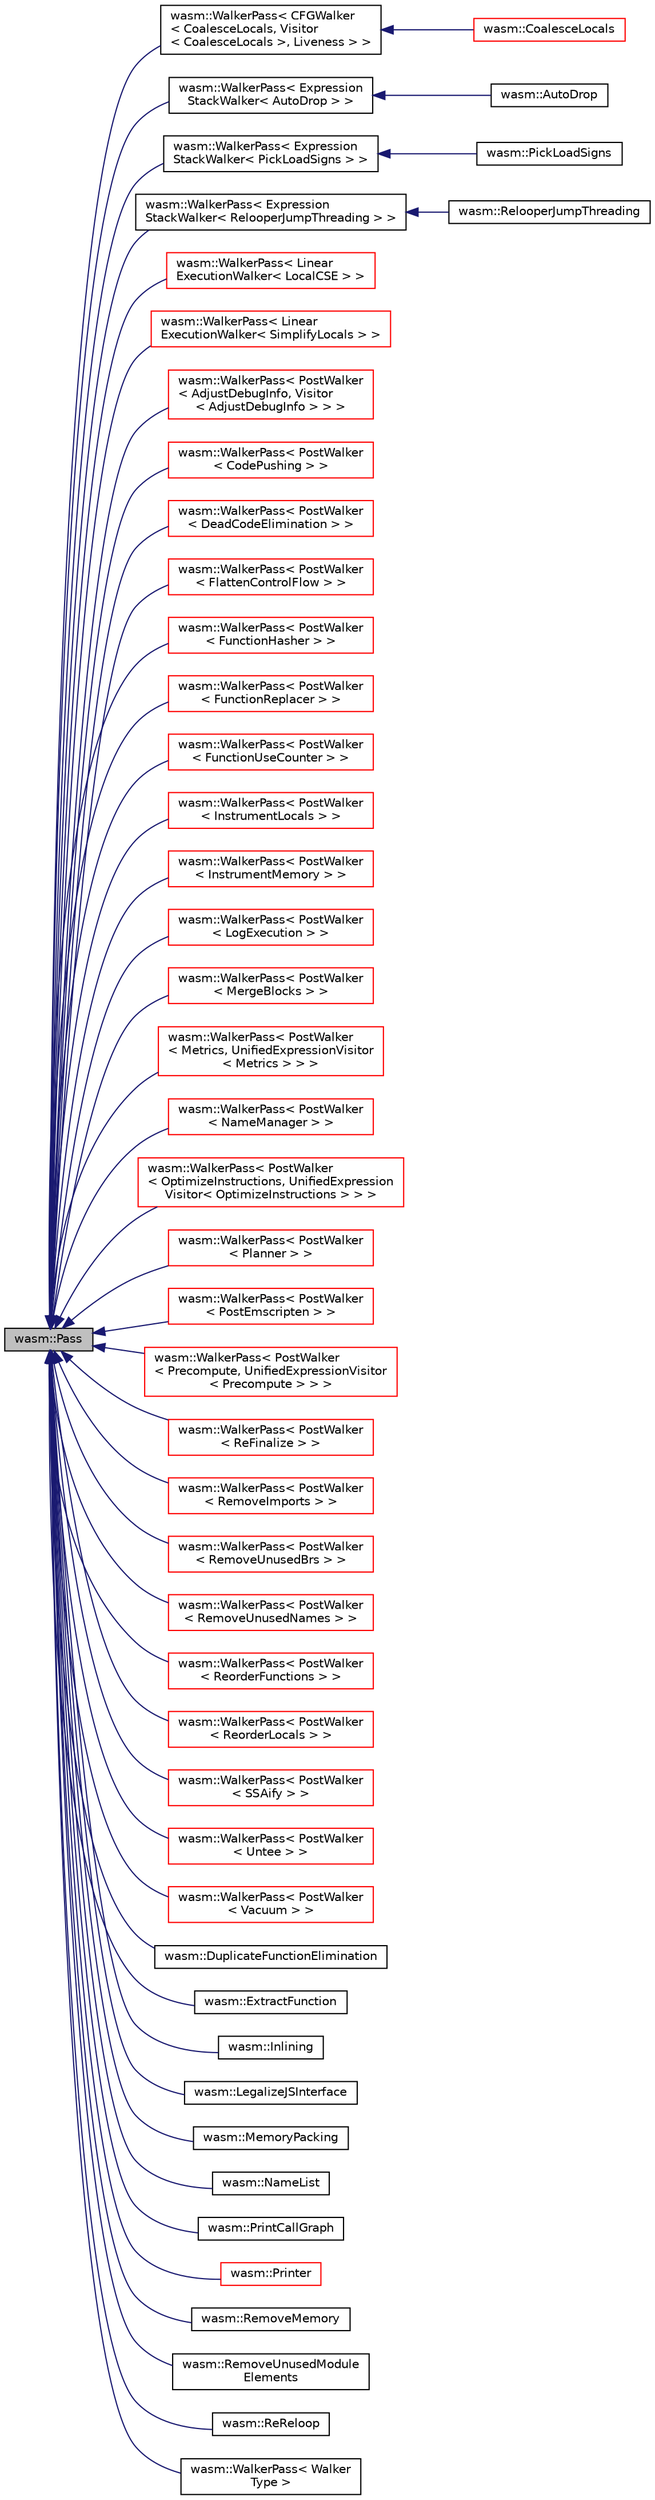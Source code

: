 digraph "wasm::Pass"
{
  edge [fontname="Helvetica",fontsize="10",labelfontname="Helvetica",labelfontsize="10"];
  node [fontname="Helvetica",fontsize="10",shape=record];
  rankdir="LR";
  Node0 [label="wasm::Pass",height=0.2,width=0.4,color="black", fillcolor="grey75", style="filled", fontcolor="black"];
  Node0 -> Node1 [dir="back",color="midnightblue",fontsize="10",style="solid",fontname="Helvetica"];
  Node1 [label="wasm::WalkerPass\< CFGWalker\l\< CoalesceLocals, Visitor\l\< CoalesceLocals \>, Liveness \> \>",height=0.2,width=0.4,color="black", fillcolor="white", style="filled",URL="$classwasm_1_1_walker_pass.html"];
  Node1 -> Node2 [dir="back",color="midnightblue",fontsize="10",style="solid",fontname="Helvetica"];
  Node2 [label="wasm::CoalesceLocals",height=0.2,width=0.4,color="red", fillcolor="white", style="filled",URL="$structwasm_1_1_coalesce_locals.html"];
  Node0 -> Node4 [dir="back",color="midnightblue",fontsize="10",style="solid",fontname="Helvetica"];
  Node4 [label="wasm::WalkerPass\< Expression\lStackWalker\< AutoDrop \> \>",height=0.2,width=0.4,color="black", fillcolor="white", style="filled",URL="$classwasm_1_1_walker_pass.html"];
  Node4 -> Node5 [dir="back",color="midnightblue",fontsize="10",style="solid",fontname="Helvetica"];
  Node5 [label="wasm::AutoDrop",height=0.2,width=0.4,color="black", fillcolor="white", style="filled",URL="$structwasm_1_1_auto_drop.html"];
  Node0 -> Node6 [dir="back",color="midnightblue",fontsize="10",style="solid",fontname="Helvetica"];
  Node6 [label="wasm::WalkerPass\< Expression\lStackWalker\< PickLoadSigns \> \>",height=0.2,width=0.4,color="black", fillcolor="white", style="filled",URL="$classwasm_1_1_walker_pass.html"];
  Node6 -> Node7 [dir="back",color="midnightblue",fontsize="10",style="solid",fontname="Helvetica"];
  Node7 [label="wasm::PickLoadSigns",height=0.2,width=0.4,color="black", fillcolor="white", style="filled",URL="$structwasm_1_1_pick_load_signs.html"];
  Node0 -> Node8 [dir="back",color="midnightblue",fontsize="10",style="solid",fontname="Helvetica"];
  Node8 [label="wasm::WalkerPass\< Expression\lStackWalker\< RelooperJumpThreading \> \>",height=0.2,width=0.4,color="black", fillcolor="white", style="filled",URL="$classwasm_1_1_walker_pass.html"];
  Node8 -> Node9 [dir="back",color="midnightblue",fontsize="10",style="solid",fontname="Helvetica"];
  Node9 [label="wasm::RelooperJumpThreading",height=0.2,width=0.4,color="black", fillcolor="white", style="filled",URL="$structwasm_1_1_relooper_jump_threading.html"];
  Node0 -> Node10 [dir="back",color="midnightblue",fontsize="10",style="solid",fontname="Helvetica"];
  Node10 [label="wasm::WalkerPass\< Linear\lExecutionWalker\< LocalCSE \> \>",height=0.2,width=0.4,color="red", fillcolor="white", style="filled",URL="$classwasm_1_1_walker_pass.html"];
  Node0 -> Node12 [dir="back",color="midnightblue",fontsize="10",style="solid",fontname="Helvetica"];
  Node12 [label="wasm::WalkerPass\< Linear\lExecutionWalker\< SimplifyLocals \> \>",height=0.2,width=0.4,color="red", fillcolor="white", style="filled",URL="$classwasm_1_1_walker_pass.html"];
  Node0 -> Node14 [dir="back",color="midnightblue",fontsize="10",style="solid",fontname="Helvetica"];
  Node14 [label="wasm::WalkerPass\< PostWalker\l\< AdjustDebugInfo, Visitor\l\< AdjustDebugInfo \> \> \>",height=0.2,width=0.4,color="red", fillcolor="white", style="filled",URL="$classwasm_1_1_walker_pass.html"];
  Node0 -> Node16 [dir="back",color="midnightblue",fontsize="10",style="solid",fontname="Helvetica"];
  Node16 [label="wasm::WalkerPass\< PostWalker\l\< CodePushing \> \>",height=0.2,width=0.4,color="red", fillcolor="white", style="filled",URL="$classwasm_1_1_walker_pass.html"];
  Node0 -> Node18 [dir="back",color="midnightblue",fontsize="10",style="solid",fontname="Helvetica"];
  Node18 [label="wasm::WalkerPass\< PostWalker\l\< DeadCodeElimination \> \>",height=0.2,width=0.4,color="red", fillcolor="white", style="filled",URL="$classwasm_1_1_walker_pass.html"];
  Node0 -> Node20 [dir="back",color="midnightblue",fontsize="10",style="solid",fontname="Helvetica"];
  Node20 [label="wasm::WalkerPass\< PostWalker\l\< FlattenControlFlow \> \>",height=0.2,width=0.4,color="red", fillcolor="white", style="filled",URL="$classwasm_1_1_walker_pass.html"];
  Node0 -> Node22 [dir="back",color="midnightblue",fontsize="10",style="solid",fontname="Helvetica"];
  Node22 [label="wasm::WalkerPass\< PostWalker\l\< FunctionHasher \> \>",height=0.2,width=0.4,color="red", fillcolor="white", style="filled",URL="$classwasm_1_1_walker_pass.html"];
  Node0 -> Node24 [dir="back",color="midnightblue",fontsize="10",style="solid",fontname="Helvetica"];
  Node24 [label="wasm::WalkerPass\< PostWalker\l\< FunctionReplacer \> \>",height=0.2,width=0.4,color="red", fillcolor="white", style="filled",URL="$classwasm_1_1_walker_pass.html"];
  Node0 -> Node26 [dir="back",color="midnightblue",fontsize="10",style="solid",fontname="Helvetica"];
  Node26 [label="wasm::WalkerPass\< PostWalker\l\< FunctionUseCounter \> \>",height=0.2,width=0.4,color="red", fillcolor="white", style="filled",URL="$classwasm_1_1_walker_pass.html"];
  Node0 -> Node28 [dir="back",color="midnightblue",fontsize="10",style="solid",fontname="Helvetica"];
  Node28 [label="wasm::WalkerPass\< PostWalker\l\< InstrumentLocals \> \>",height=0.2,width=0.4,color="red", fillcolor="white", style="filled",URL="$classwasm_1_1_walker_pass.html"];
  Node0 -> Node30 [dir="back",color="midnightblue",fontsize="10",style="solid",fontname="Helvetica"];
  Node30 [label="wasm::WalkerPass\< PostWalker\l\< InstrumentMemory \> \>",height=0.2,width=0.4,color="red", fillcolor="white", style="filled",URL="$classwasm_1_1_walker_pass.html"];
  Node0 -> Node32 [dir="back",color="midnightblue",fontsize="10",style="solid",fontname="Helvetica"];
  Node32 [label="wasm::WalkerPass\< PostWalker\l\< LogExecution \> \>",height=0.2,width=0.4,color="red", fillcolor="white", style="filled",URL="$classwasm_1_1_walker_pass.html"];
  Node0 -> Node34 [dir="back",color="midnightblue",fontsize="10",style="solid",fontname="Helvetica"];
  Node34 [label="wasm::WalkerPass\< PostWalker\l\< MergeBlocks \> \>",height=0.2,width=0.4,color="red", fillcolor="white", style="filled",URL="$classwasm_1_1_walker_pass.html"];
  Node0 -> Node36 [dir="back",color="midnightblue",fontsize="10",style="solid",fontname="Helvetica"];
  Node36 [label="wasm::WalkerPass\< PostWalker\l\< Metrics, UnifiedExpressionVisitor\l\< Metrics \> \> \>",height=0.2,width=0.4,color="red", fillcolor="white", style="filled",URL="$classwasm_1_1_walker_pass.html"];
  Node0 -> Node38 [dir="back",color="midnightblue",fontsize="10",style="solid",fontname="Helvetica"];
  Node38 [label="wasm::WalkerPass\< PostWalker\l\< NameManager \> \>",height=0.2,width=0.4,color="red", fillcolor="white", style="filled",URL="$classwasm_1_1_walker_pass.html"];
  Node0 -> Node40 [dir="back",color="midnightblue",fontsize="10",style="solid",fontname="Helvetica"];
  Node40 [label="wasm::WalkerPass\< PostWalker\l\< OptimizeInstructions, UnifiedExpression\lVisitor\< OptimizeInstructions \> \> \>",height=0.2,width=0.4,color="red", fillcolor="white", style="filled",URL="$classwasm_1_1_walker_pass.html"];
  Node0 -> Node42 [dir="back",color="midnightblue",fontsize="10",style="solid",fontname="Helvetica"];
  Node42 [label="wasm::WalkerPass\< PostWalker\l\< Planner \> \>",height=0.2,width=0.4,color="red", fillcolor="white", style="filled",URL="$classwasm_1_1_walker_pass.html"];
  Node0 -> Node44 [dir="back",color="midnightblue",fontsize="10",style="solid",fontname="Helvetica"];
  Node44 [label="wasm::WalkerPass\< PostWalker\l\< PostEmscripten \> \>",height=0.2,width=0.4,color="red", fillcolor="white", style="filled",URL="$classwasm_1_1_walker_pass.html"];
  Node0 -> Node46 [dir="back",color="midnightblue",fontsize="10",style="solid",fontname="Helvetica"];
  Node46 [label="wasm::WalkerPass\< PostWalker\l\< Precompute, UnifiedExpressionVisitor\l\< Precompute \> \> \>",height=0.2,width=0.4,color="red", fillcolor="white", style="filled",URL="$classwasm_1_1_walker_pass.html"];
  Node0 -> Node48 [dir="back",color="midnightblue",fontsize="10",style="solid",fontname="Helvetica"];
  Node48 [label="wasm::WalkerPass\< PostWalker\l\< ReFinalize \> \>",height=0.2,width=0.4,color="red", fillcolor="white", style="filled",URL="$classwasm_1_1_walker_pass.html"];
  Node0 -> Node50 [dir="back",color="midnightblue",fontsize="10",style="solid",fontname="Helvetica"];
  Node50 [label="wasm::WalkerPass\< PostWalker\l\< RemoveImports \> \>",height=0.2,width=0.4,color="red", fillcolor="white", style="filled",URL="$classwasm_1_1_walker_pass.html"];
  Node0 -> Node52 [dir="back",color="midnightblue",fontsize="10",style="solid",fontname="Helvetica"];
  Node52 [label="wasm::WalkerPass\< PostWalker\l\< RemoveUnusedBrs \> \>",height=0.2,width=0.4,color="red", fillcolor="white", style="filled",URL="$classwasm_1_1_walker_pass.html"];
  Node0 -> Node54 [dir="back",color="midnightblue",fontsize="10",style="solid",fontname="Helvetica"];
  Node54 [label="wasm::WalkerPass\< PostWalker\l\< RemoveUnusedNames \> \>",height=0.2,width=0.4,color="red", fillcolor="white", style="filled",URL="$classwasm_1_1_walker_pass.html"];
  Node0 -> Node56 [dir="back",color="midnightblue",fontsize="10",style="solid",fontname="Helvetica"];
  Node56 [label="wasm::WalkerPass\< PostWalker\l\< ReorderFunctions \> \>",height=0.2,width=0.4,color="red", fillcolor="white", style="filled",URL="$classwasm_1_1_walker_pass.html"];
  Node0 -> Node58 [dir="back",color="midnightblue",fontsize="10",style="solid",fontname="Helvetica"];
  Node58 [label="wasm::WalkerPass\< PostWalker\l\< ReorderLocals \> \>",height=0.2,width=0.4,color="red", fillcolor="white", style="filled",URL="$classwasm_1_1_walker_pass.html"];
  Node0 -> Node60 [dir="back",color="midnightblue",fontsize="10",style="solid",fontname="Helvetica"];
  Node60 [label="wasm::WalkerPass\< PostWalker\l\< SSAify \> \>",height=0.2,width=0.4,color="red", fillcolor="white", style="filled",URL="$classwasm_1_1_walker_pass.html"];
  Node0 -> Node62 [dir="back",color="midnightblue",fontsize="10",style="solid",fontname="Helvetica"];
  Node62 [label="wasm::WalkerPass\< PostWalker\l\< Untee \> \>",height=0.2,width=0.4,color="red", fillcolor="white", style="filled",URL="$classwasm_1_1_walker_pass.html"];
  Node0 -> Node64 [dir="back",color="midnightblue",fontsize="10",style="solid",fontname="Helvetica"];
  Node64 [label="wasm::WalkerPass\< PostWalker\l\< Vacuum \> \>",height=0.2,width=0.4,color="red", fillcolor="white", style="filled",URL="$classwasm_1_1_walker_pass.html"];
  Node0 -> Node66 [dir="back",color="midnightblue",fontsize="10",style="solid",fontname="Helvetica"];
  Node66 [label="wasm::DuplicateFunctionElimination",height=0.2,width=0.4,color="black", fillcolor="white", style="filled",URL="$structwasm_1_1_duplicate_function_elimination.html"];
  Node0 -> Node67 [dir="back",color="midnightblue",fontsize="10",style="solid",fontname="Helvetica"];
  Node67 [label="wasm::ExtractFunction",height=0.2,width=0.4,color="black", fillcolor="white", style="filled",URL="$structwasm_1_1_extract_function.html"];
  Node0 -> Node68 [dir="back",color="midnightblue",fontsize="10",style="solid",fontname="Helvetica"];
  Node68 [label="wasm::Inlining",height=0.2,width=0.4,color="black", fillcolor="white", style="filled",URL="$structwasm_1_1_inlining.html"];
  Node0 -> Node69 [dir="back",color="midnightblue",fontsize="10",style="solid",fontname="Helvetica"];
  Node69 [label="wasm::LegalizeJSInterface",height=0.2,width=0.4,color="black", fillcolor="white", style="filled",URL="$structwasm_1_1_legalize_j_s_interface.html"];
  Node0 -> Node70 [dir="back",color="midnightblue",fontsize="10",style="solid",fontname="Helvetica"];
  Node70 [label="wasm::MemoryPacking",height=0.2,width=0.4,color="black", fillcolor="white", style="filled",URL="$structwasm_1_1_memory_packing.html"];
  Node0 -> Node71 [dir="back",color="midnightblue",fontsize="10",style="solid",fontname="Helvetica"];
  Node71 [label="wasm::NameList",height=0.2,width=0.4,color="black", fillcolor="white", style="filled",URL="$structwasm_1_1_name_list.html"];
  Node0 -> Node72 [dir="back",color="midnightblue",fontsize="10",style="solid",fontname="Helvetica"];
  Node72 [label="wasm::PrintCallGraph",height=0.2,width=0.4,color="black", fillcolor="white", style="filled",URL="$structwasm_1_1_print_call_graph.html"];
  Node0 -> Node73 [dir="back",color="midnightblue",fontsize="10",style="solid",fontname="Helvetica"];
  Node73 [label="wasm::Printer",height=0.2,width=0.4,color="red", fillcolor="white", style="filled",URL="$classwasm_1_1_printer.html"];
  Node0 -> Node76 [dir="back",color="midnightblue",fontsize="10",style="solid",fontname="Helvetica"];
  Node76 [label="wasm::RemoveMemory",height=0.2,width=0.4,color="black", fillcolor="white", style="filled",URL="$structwasm_1_1_remove_memory.html"];
  Node0 -> Node77 [dir="back",color="midnightblue",fontsize="10",style="solid",fontname="Helvetica"];
  Node77 [label="wasm::RemoveUnusedModule\lElements",height=0.2,width=0.4,color="black", fillcolor="white", style="filled",URL="$structwasm_1_1_remove_unused_module_elements.html"];
  Node0 -> Node78 [dir="back",color="midnightblue",fontsize="10",style="solid",fontname="Helvetica"];
  Node78 [label="wasm::ReReloop",height=0.2,width=0.4,color="black", fillcolor="white", style="filled",URL="$structwasm_1_1_re_reloop.html"];
  Node0 -> Node79 [dir="back",color="midnightblue",fontsize="10",style="solid",fontname="Helvetica"];
  Node79 [label="wasm::WalkerPass\< Walker\lType \>",height=0.2,width=0.4,color="black", fillcolor="white", style="filled",URL="$classwasm_1_1_walker_pass.html"];
}
